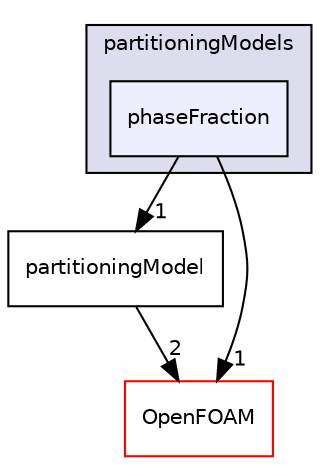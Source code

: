 digraph "src/phaseSystemModels/reactingEulerFoam/derivedFvPatchFields/wallBoilingSubModels/partitioningModels/phaseFraction" {
  bgcolor=transparent;
  compound=true
  node [ fontsize="10", fontname="Helvetica"];
  edge [ labelfontsize="10", labelfontname="Helvetica"];
  subgraph clusterdir_8421d5e6494c5427c011797505162b91 {
    graph [ bgcolor="#ddddee", pencolor="black", label="partitioningModels" fontname="Helvetica", fontsize="10", URL="dir_8421d5e6494c5427c011797505162b91.html"]
  dir_840b6996b244cd8ffeb69889faf4f8f0 [shape=box, label="phaseFraction", style="filled", fillcolor="#eeeeff", pencolor="black", URL="dir_840b6996b244cd8ffeb69889faf4f8f0.html"];
  }
  dir_27d3a86bd31bfc788d6239a7c573eb9f [shape=box label="partitioningModel" URL="dir_27d3a86bd31bfc788d6239a7c573eb9f.html"];
  dir_c5473ff19b20e6ec4dfe5c310b3778a8 [shape=box label="OpenFOAM" color="red" URL="dir_c5473ff19b20e6ec4dfe5c310b3778a8.html"];
  dir_27d3a86bd31bfc788d6239a7c573eb9f->dir_c5473ff19b20e6ec4dfe5c310b3778a8 [headlabel="2", labeldistance=1.5 headhref="dir_003034_002151.html"];
  dir_840b6996b244cd8ffeb69889faf4f8f0->dir_27d3a86bd31bfc788d6239a7c573eb9f [headlabel="1", labeldistance=1.5 headhref="dir_003035_003034.html"];
  dir_840b6996b244cd8ffeb69889faf4f8f0->dir_c5473ff19b20e6ec4dfe5c310b3778a8 [headlabel="1", labeldistance=1.5 headhref="dir_003035_002151.html"];
}

